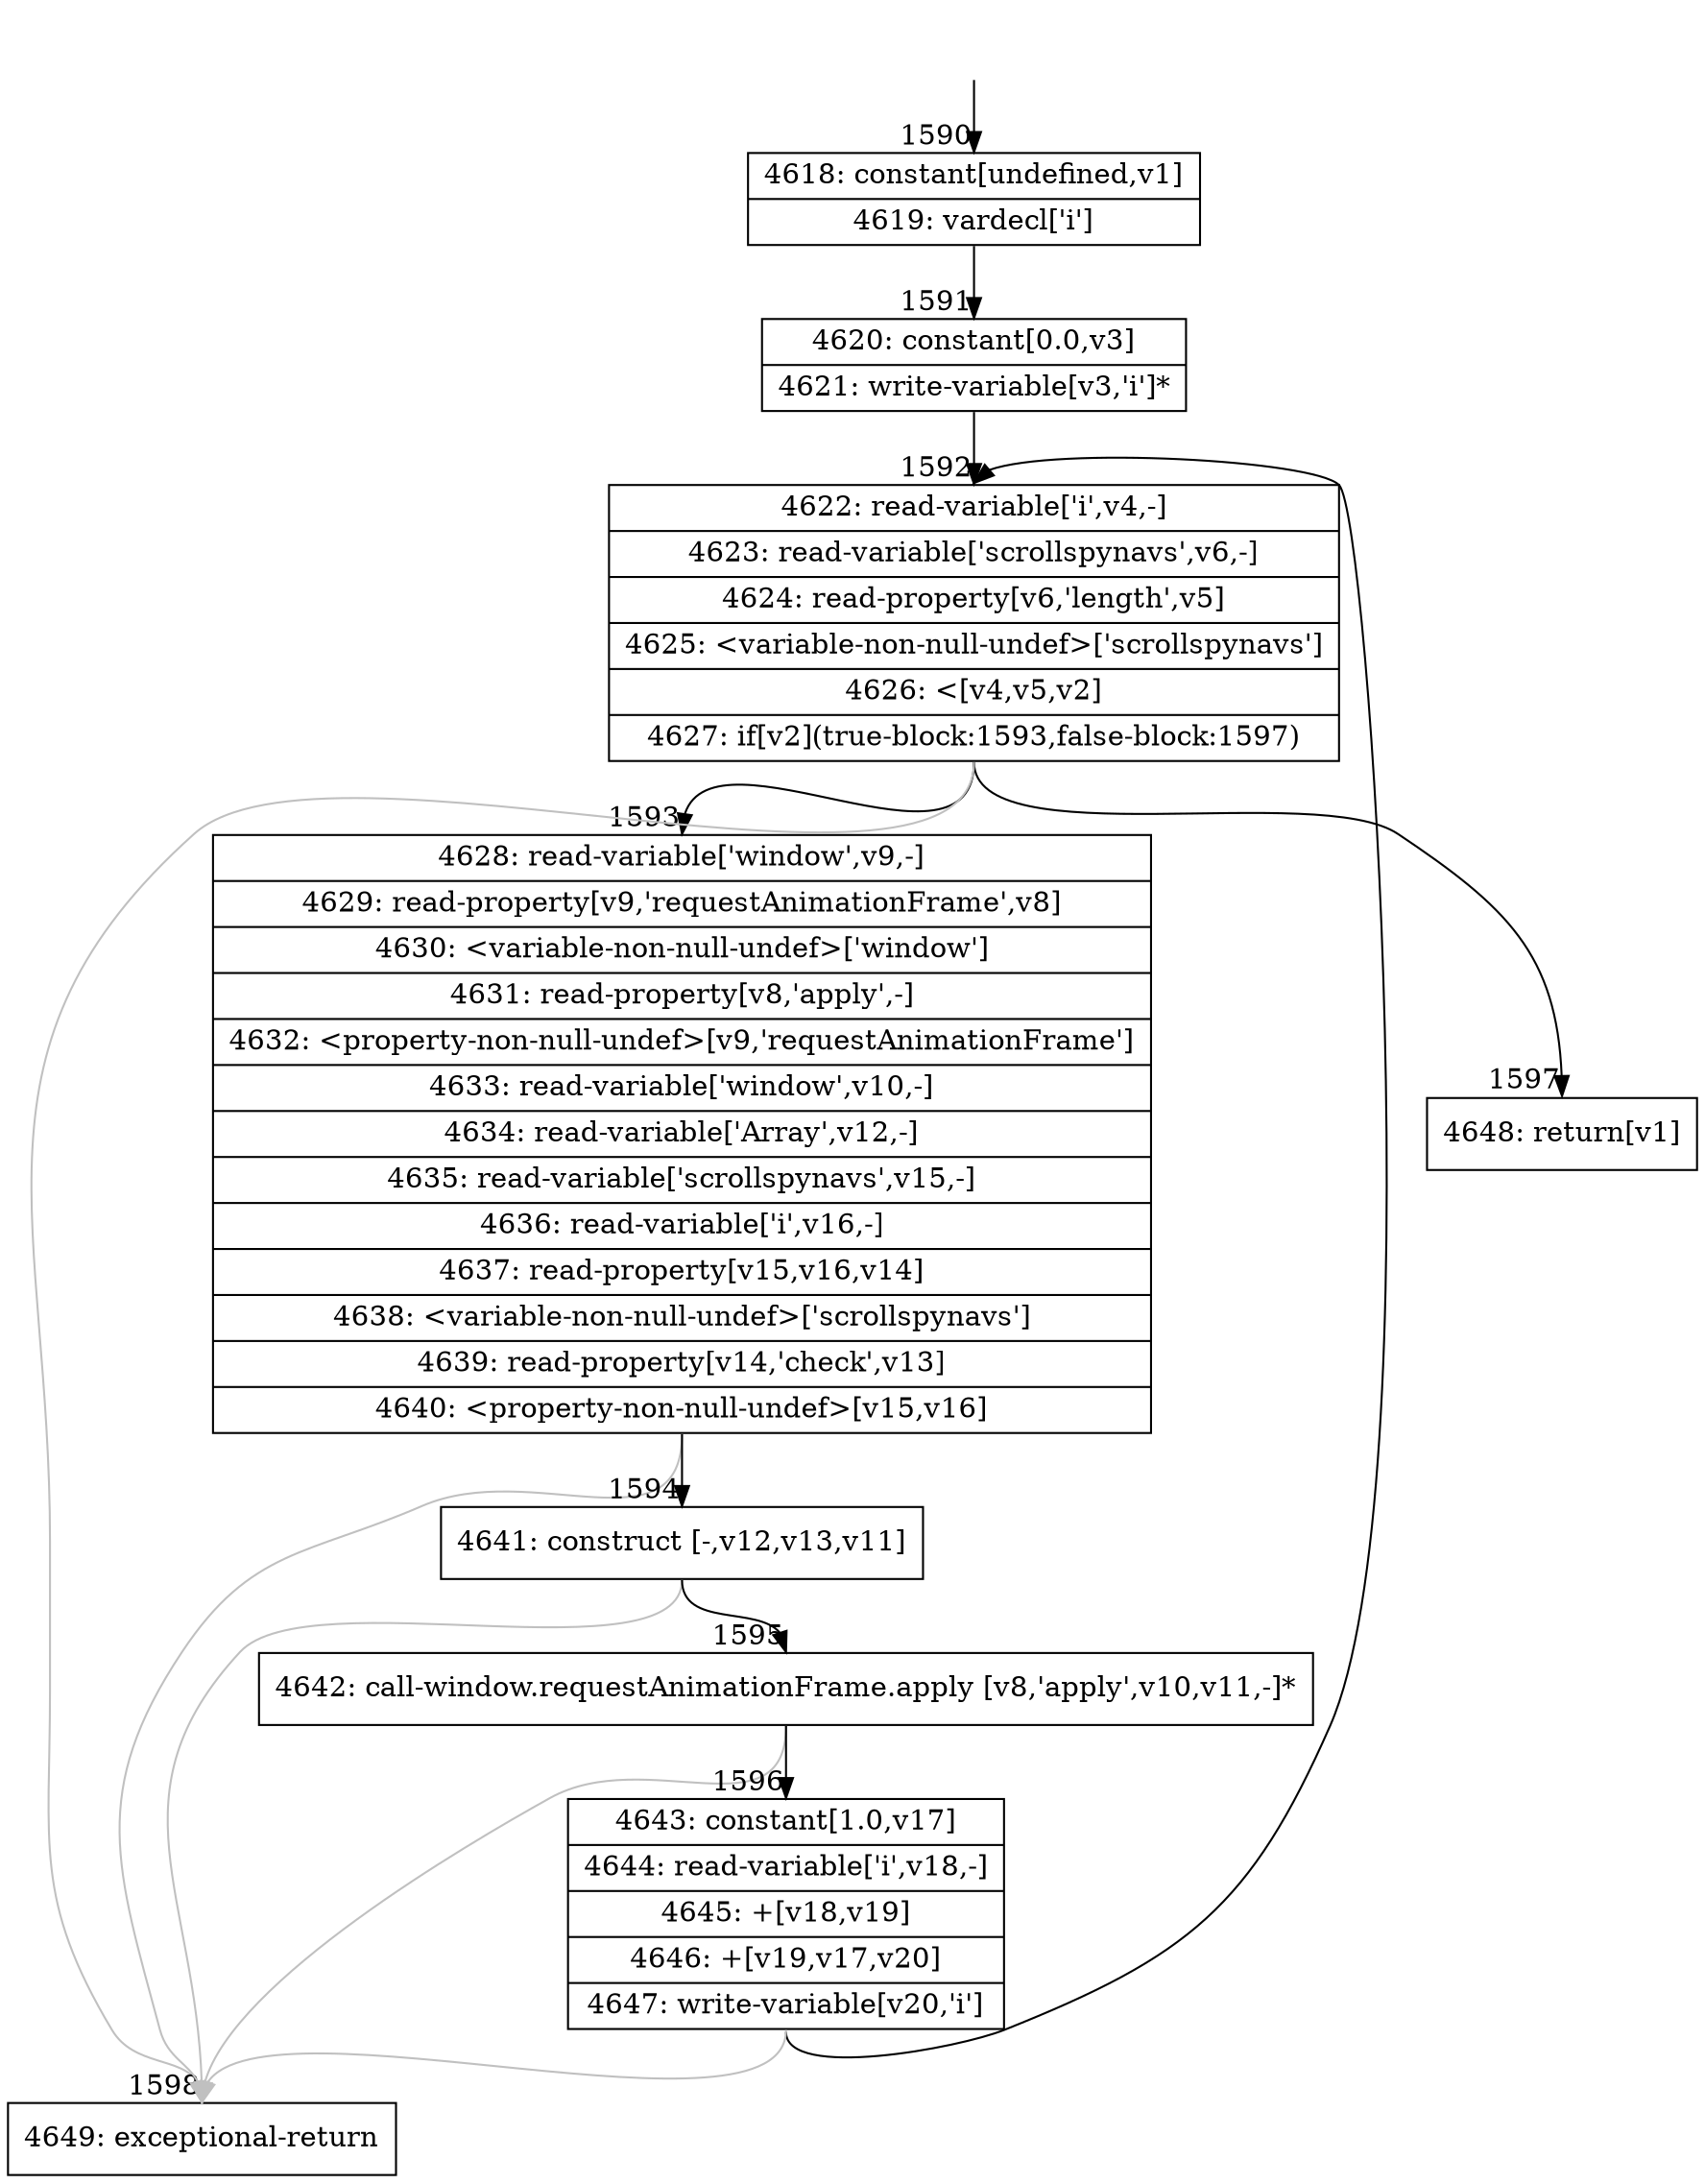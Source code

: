 digraph {
rankdir="TD"
BB_entry126[shape=none,label=""];
BB_entry126 -> BB1590 [tailport=s, headport=n, headlabel="    1590"]
BB1590 [shape=record label="{4618: constant[undefined,v1]|4619: vardecl['i']}" ] 
BB1590 -> BB1591 [tailport=s, headport=n, headlabel="      1591"]
BB1591 [shape=record label="{4620: constant[0.0,v3]|4621: write-variable[v3,'i']*}" ] 
BB1591 -> BB1592 [tailport=s, headport=n, headlabel="      1592"]
BB1592 [shape=record label="{4622: read-variable['i',v4,-]|4623: read-variable['scrollspynavs',v6,-]|4624: read-property[v6,'length',v5]|4625: \<variable-non-null-undef\>['scrollspynavs']|4626: \<[v4,v5,v2]|4627: if[v2](true-block:1593,false-block:1597)}" ] 
BB1592 -> BB1593 [tailport=s, headport=n, headlabel="      1593"]
BB1592 -> BB1597 [tailport=s, headport=n, headlabel="      1597"]
BB1592 -> BB1598 [tailport=s, headport=n, color=gray, headlabel="      1598"]
BB1593 [shape=record label="{4628: read-variable['window',v9,-]|4629: read-property[v9,'requestAnimationFrame',v8]|4630: \<variable-non-null-undef\>['window']|4631: read-property[v8,'apply',-]|4632: \<property-non-null-undef\>[v9,'requestAnimationFrame']|4633: read-variable['window',v10,-]|4634: read-variable['Array',v12,-]|4635: read-variable['scrollspynavs',v15,-]|4636: read-variable['i',v16,-]|4637: read-property[v15,v16,v14]|4638: \<variable-non-null-undef\>['scrollspynavs']|4639: read-property[v14,'check',v13]|4640: \<property-non-null-undef\>[v15,v16]}" ] 
BB1593 -> BB1594 [tailport=s, headport=n, headlabel="      1594"]
BB1593 -> BB1598 [tailport=s, headport=n, color=gray]
BB1594 [shape=record label="{4641: construct [-,v12,v13,v11]}" ] 
BB1594 -> BB1595 [tailport=s, headport=n, headlabel="      1595"]
BB1594 -> BB1598 [tailport=s, headport=n, color=gray]
BB1595 [shape=record label="{4642: call-window.requestAnimationFrame.apply [v8,'apply',v10,v11,-]*}" ] 
BB1595 -> BB1596 [tailport=s, headport=n, headlabel="      1596"]
BB1595 -> BB1598 [tailport=s, headport=n, color=gray]
BB1596 [shape=record label="{4643: constant[1.0,v17]|4644: read-variable['i',v18,-]|4645: +[v18,v19]|4646: +[v19,v17,v20]|4647: write-variable[v20,'i']}" ] 
BB1596 -> BB1592 [tailport=s, headport=n]
BB1596 -> BB1598 [tailport=s, headport=n, color=gray]
BB1597 [shape=record label="{4648: return[v1]}" ] 
BB1598 [shape=record label="{4649: exceptional-return}" ] 
//#$~ 1222
}
